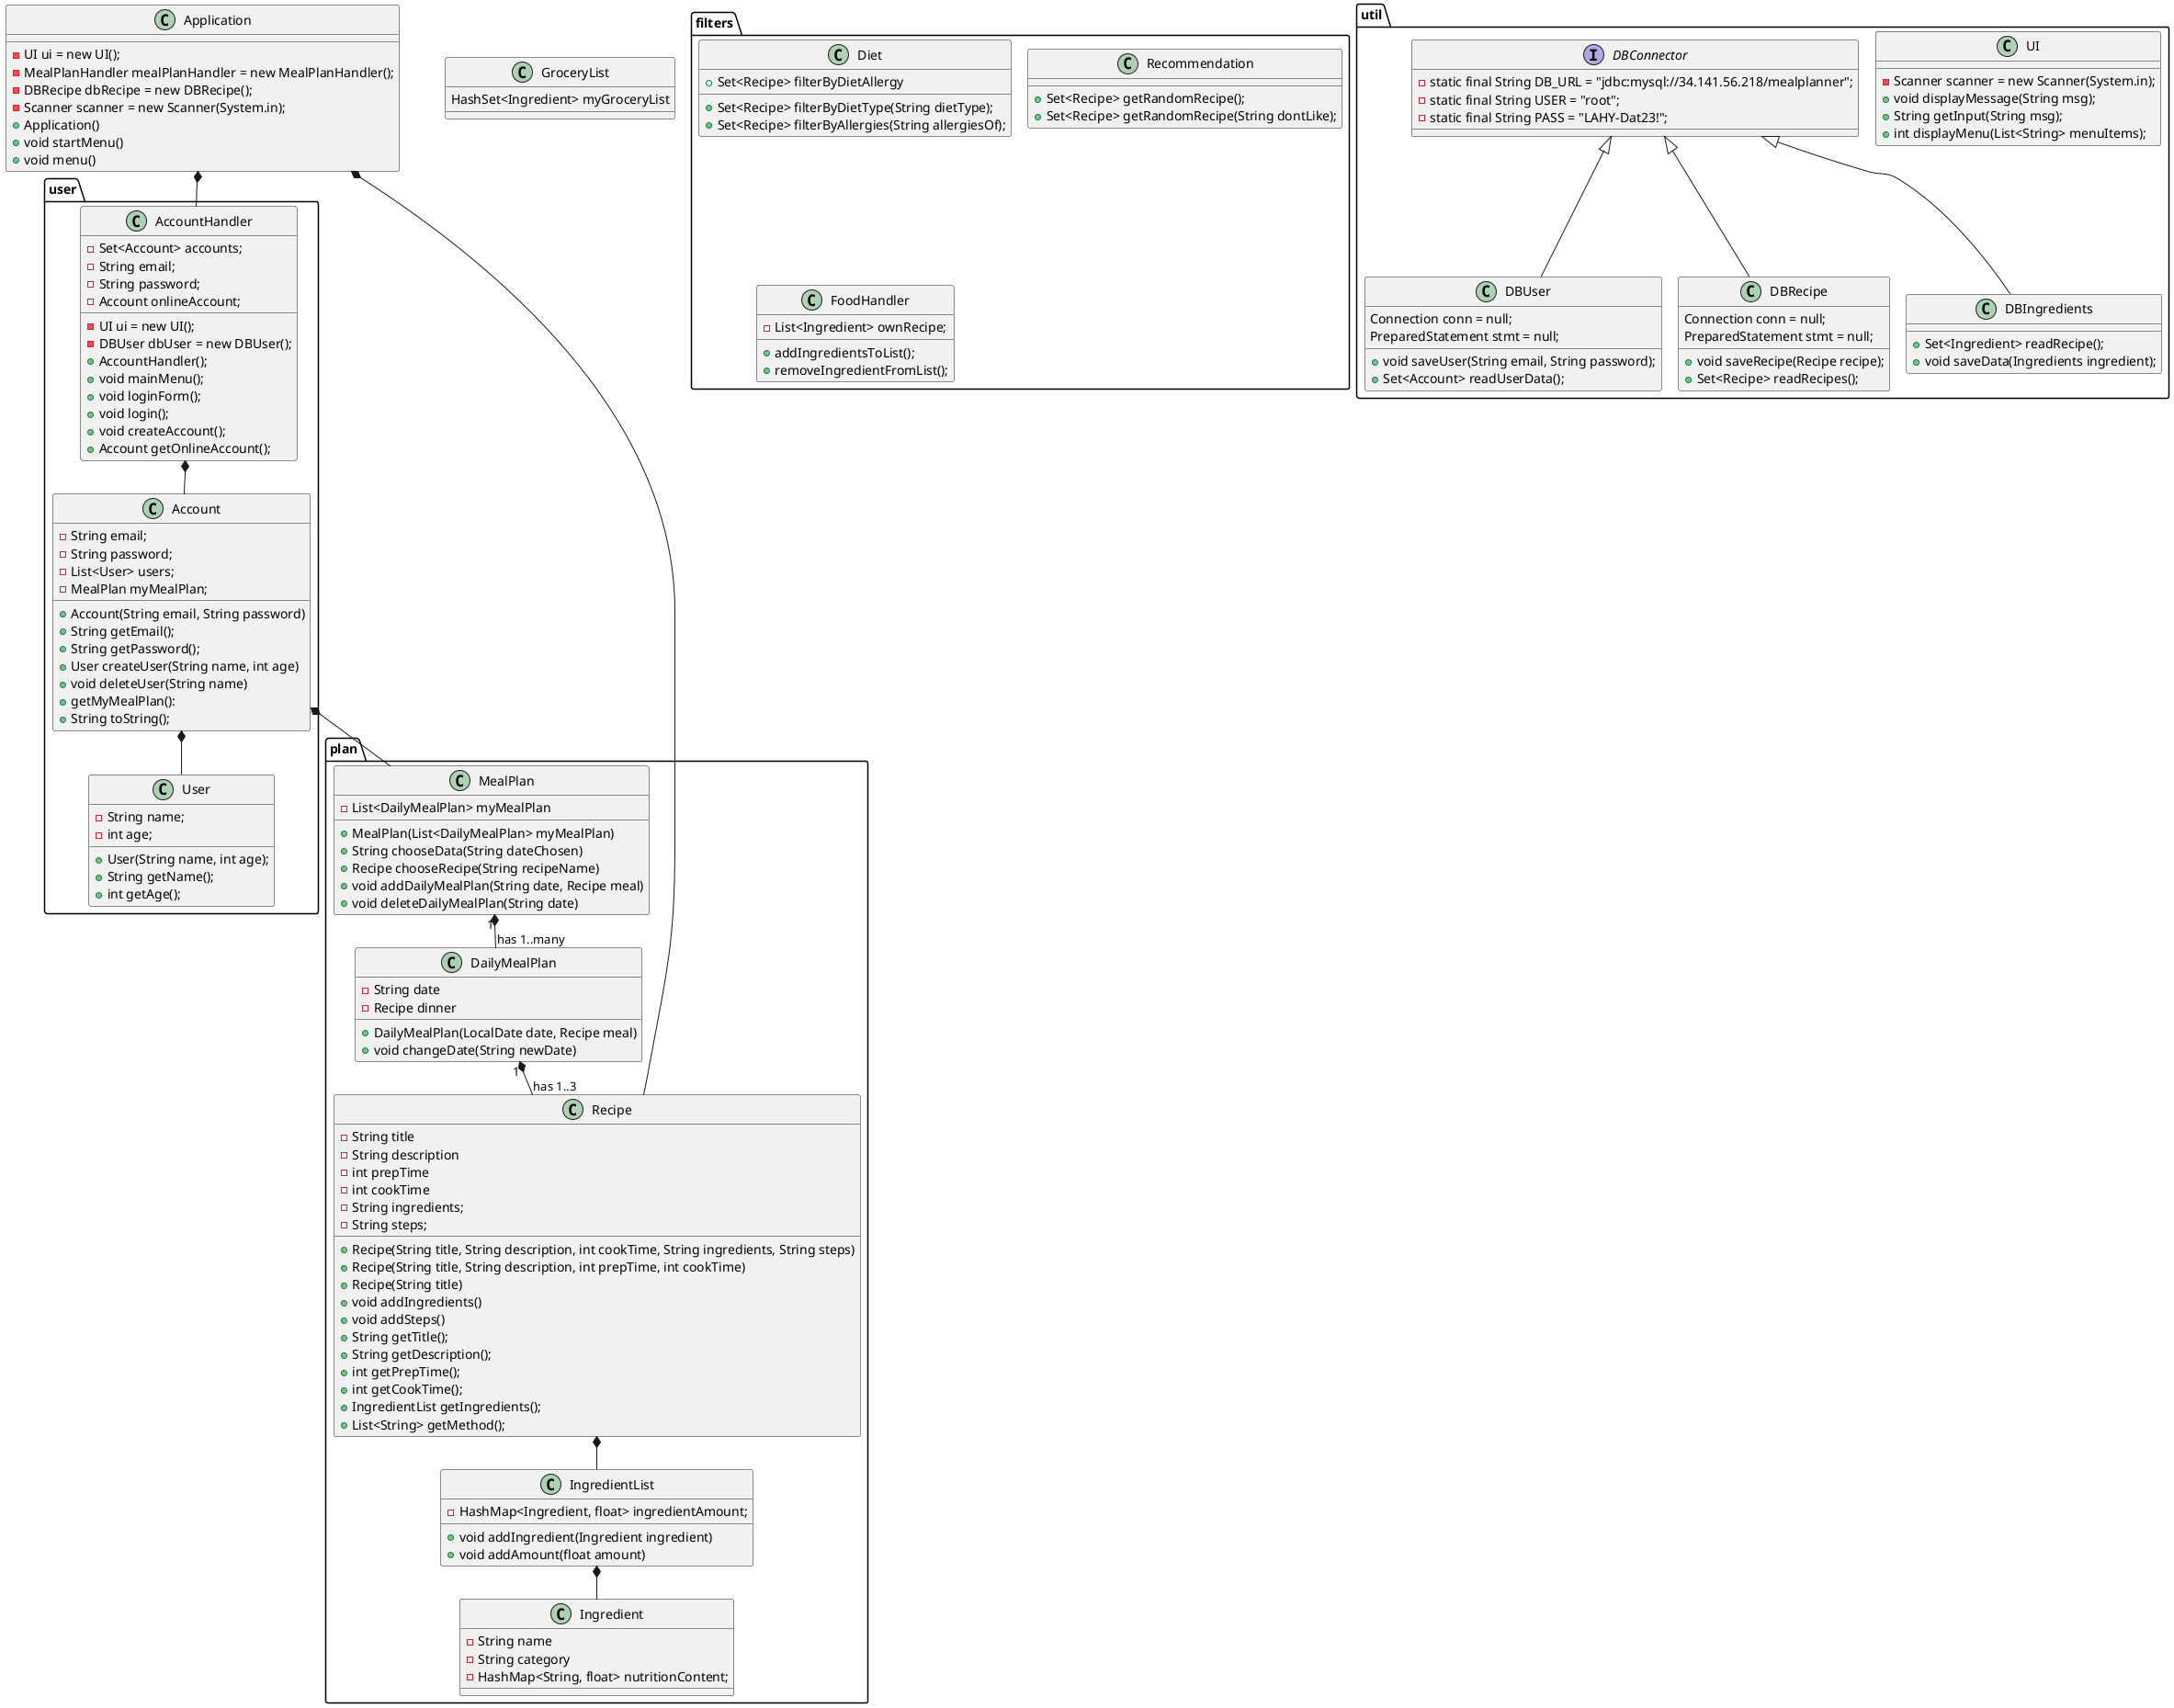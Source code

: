 @startuml
'https://plantuml.com/class-diagram
!pragma layout smetana

class Application


package "user"{
class Account
class AccountHandler
class User
}

package "plan"{
class MealPlan
class DailyMealPlan
class Recipe
class IngredientList
class Ingredient
}

package "filters"{
class Diet
class Recommendation
class FoodHandler
}

package "util"{
class UI
interface DBConnector
class DBUser
class DBRecipe
class DBIngredients
}

'Label on relations
Application *-- AccountHandler
Application *-- Recipe
AccountHandler *-- Account
Account *-- User
Account *-- MealPlan
MealPlan "1" *-- "has 1..many" DailyMealPlan
DailyMealPlan "1" *-- "has 1..3" Recipe
Recipe *-- IngredientList
IngredientList *-- Ingredient
DBConnector <|-- DBUser
DBConnector <|-- DBRecipe
DBConnector <|-- DBIngredients

'Methods and attributes

'Attributes
Application : - UI ui = new UI();
Application : - MealPlanHandler mealPlanHandler = new MealPlanHandler();
Application : - DBRecipe dbRecipe = new DBRecipe();
Application : - Scanner scanner = new Scanner(System.in);

'Constructor
Application : + Application()

'Methods
Application : + void startMenu()
Application : + void menu()

Account : - String email;
Account : - String password;
Account : - List<User> users;
Account : - MealPlan myMealPlan;
Account : + Account(String email, String password)
Account : + String getEmail();
Account : + String getPassword();
Account : + User createUser(String name, int age)
Account : + void deleteUser(String name)
Account : + getMyMealPlan():
Account : + String toString();

AccountHandler : - Set<Account> accounts;
AccountHandler : - String email;
AccountHandler : - String password;
AccountHandler : - Account onlineAccount;
AccountHandler : - UI ui = new UI();
AccountHandler : - DBUser dbUser = new DBUser();
AccountHandler : + AccountHandler();
AccountHandler : + void mainMenu();
AccountHandler : + void loginForm();
AccountHandler : + void login();
AccountHandler : + void createAccount();
AccountHandler : + Account getOnlineAccount();


User : - String name;
User : - int age;
User : + User(String name, int age);
User : + String getName();
User : + int getAge();

MealPlan : - List<DailyMealPlan> myMealPlan
MealPlan : + MealPlan(List<DailyMealPlan> myMealPlan)
MealPlan : + String chooseData(String dateChosen)
MealPlan : + Recipe chooseRecipe(String recipeName)
MealPlan : + void addDailyMealPlan(String date, Recipe meal)
MealPlan : + void deleteDailyMealPlan(String date)

DailyMealPlan : - String date
DailyMealPlan : - Recipe dinner
DailyMealPlan : + DailyMealPlan(LocalDate date, Recipe meal)
DailyMealPlan : + void changeDate(String newDate)

Recipe : - String title
Recipe : - String description
Recipe : - int prepTime
Recipe : - int cookTime
Recipe : - String ingredients;
Recipe : - String steps;
Recipe : + Recipe(String title, String description, int cookTime, String ingredients, String steps)
Recipe : + Recipe(String title, String description, int prepTime, int cookTime)
Recipe : + Recipe(String title)
Recipe : + void addIngredients()
Recipe : + void addSteps()
Recipe : + String getTitle();
Recipe : + String getDescription();
Recipe : + int getPrepTime();
Recipe : + int getCookTime();
Recipe : + IngredientList getIngredients();
Recipe : + List<String> getMethod();


IngredientList : - HashMap<Ingredient, float> ingredientAmount;
IngredientList : + void addIngredient(Ingredient ingredient)
IngredientList : + void addAmount(float amount)

Ingredient : - String name
Ingredient : - String category
Ingredient : - HashMap<String, float> nutritionContent;

GroceryList : HashSet<Ingredient> myGroceryList

UI : - Scanner scanner = new Scanner(System.in);
UI : + void displayMessage(String msg);
UI : + String getInput(String msg);
UI : + int displayMenu(List<String> menuItems);

DBConnector : - static final String DB_URL = "jdbc:mysql://34.141.56.218/mealplanner";
DBConnector : - static final String USER = "root";
DBConnector : - static final String PASS = "LAHY-Dat23!";

DBUser : Connection conn = null;
DBUser : PreparedStatement stmt = null;
DBUser : + void saveUser(String email, String password);
DBUser : + Set<Account> readUserData();

DBRecipe : Connection conn = null;
DBRecipe : PreparedStatement stmt = null;
DBRecipe : + void saveRecipe(Recipe recipe);
DBRecipe : + Set<Recipe> readRecipes();

DBIngredients : + Set<Ingredient> readRecipe();
DBIngredients : + void saveData(Ingredients ingredient);

Diet : + Set<Recipe> filterByDietType(String dietType);
Diet : + Set<Recipe> filterByAllergies(String allergiesOf);
Diet : + Set<Recipe> filterByDietAllergy

Recommendation : + Set<Recipe> getRandomRecipe();
Recommendation : + Set<Recipe> getRandomRecipe(String dontLike);

FoodHandler : - List<Ingredient> ownRecipe;
FoodHandler : + addIngredientsToList();
FoodHandler : + removeIngredientFromList();
'User *-- Grocerylist
'Recipe *-- Diet
'Recipe *-- DBConnector
'Ingredient *-- DBConnector
@enduml